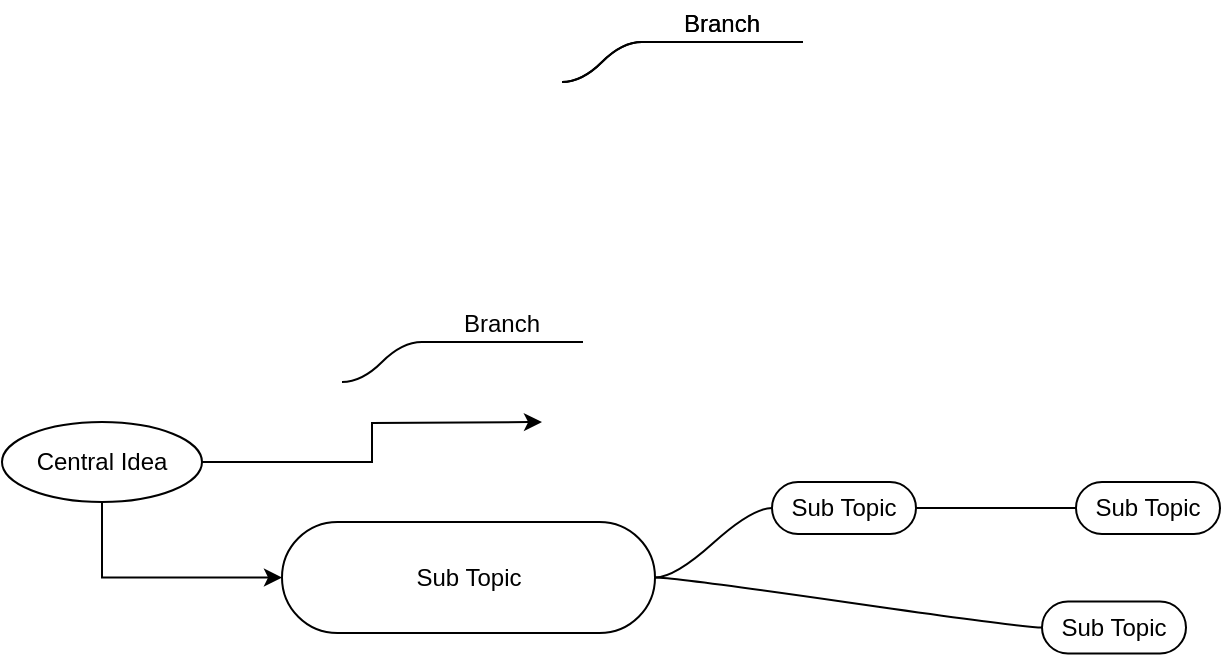 <mxfile version="15.5.9" type="github"><diagram id="l8hXMBHkgcEJcSW0mbfh" name="Page-1"><mxGraphModel dx="1422" dy="762" grid="1" gridSize="10" guides="1" tooltips="1" connect="1" arrows="1" fold="1" page="1" pageScale="1" pageWidth="980" pageHeight="690" math="0" shadow="0"><root><mxCell id="0"/><mxCell id="1" parent="0"/><mxCell id="v3Fr1BDXMQPu-uxNORBo-3" style="edgeStyle=orthogonalEdgeStyle;rounded=0;orthogonalLoop=1;jettySize=auto;html=1;" parent="1" source="v3Fr1BDXMQPu-uxNORBo-2" edge="1"><mxGeometry relative="1" as="geometry"><mxPoint x="470" y="580" as="targetPoint"/></mxGeometry></mxCell><mxCell id="v3Fr1BDXMQPu-uxNORBo-31" style="edgeStyle=orthogonalEdgeStyle;rounded=0;orthogonalLoop=1;jettySize=auto;html=1;exitX=0.5;exitY=1;exitDx=0;exitDy=0;entryX=1;entryY=0.5;entryDx=0;entryDy=0;" parent="1" source="v3Fr1BDXMQPu-uxNORBo-2" target="v3Fr1BDXMQPu-uxNORBo-6" edge="1"><mxGeometry relative="1" as="geometry"/></mxCell><mxCell id="v3Fr1BDXMQPu-uxNORBo-2" value="Central Idea" style="ellipse;whiteSpace=wrap;html=1;align=center;newEdgeStyle={&quot;edgeStyle&quot;:&quot;entityRelationEdgeStyle&quot;,&quot;startArrow&quot;:&quot;none&quot;,&quot;endArrow&quot;:&quot;none&quot;,&quot;segment&quot;:10,&quot;curved&quot;:1};treeFolding=1;treeMoving=1;" parent="1" vertex="1"><mxGeometry x="200" y="580" width="100" height="40" as="geometry"/></mxCell><mxCell id="v3Fr1BDXMQPu-uxNORBo-4" value="Branch" style="whiteSpace=wrap;html=1;shape=partialRectangle;top=0;left=0;bottom=1;right=0;points=[[0,1],[1,1]];fillColor=none;align=center;verticalAlign=bottom;routingCenterY=0.5;snapToPoint=1;recursiveResize=0;autosize=1;treeFolding=1;treeMoving=1;newEdgeStyle={&quot;edgeStyle&quot;:&quot;entityRelationEdgeStyle&quot;,&quot;startArrow&quot;:&quot;none&quot;,&quot;endArrow&quot;:&quot;none&quot;,&quot;segment&quot;:10,&quot;curved&quot;:1};" parent="1" vertex="1"><mxGeometry x="410" y="520" width="80" height="20" as="geometry"/></mxCell><mxCell id="v3Fr1BDXMQPu-uxNORBo-5" value="" style="edgeStyle=entityRelationEdgeStyle;startArrow=none;endArrow=none;segment=10;curved=1;" parent="1" target="v3Fr1BDXMQPu-uxNORBo-4" edge="1"><mxGeometry relative="1" as="geometry"><mxPoint x="370" y="560" as="sourcePoint"/></mxGeometry></mxCell><mxCell id="v3Fr1BDXMQPu-uxNORBo-6" value="Sub Topic" style="whiteSpace=wrap;html=1;rounded=1;arcSize=50;align=center;verticalAlign=middle;strokeWidth=1;autosize=1;spacing=4;treeFolding=1;treeMoving=1;newEdgeStyle={&quot;edgeStyle&quot;:&quot;entityRelationEdgeStyle&quot;,&quot;startArrow&quot;:&quot;none&quot;,&quot;endArrow&quot;:&quot;none&quot;,&quot;segment&quot;:10,&quot;curved&quot;:1};direction=west;" parent="1" vertex="1"><mxGeometry x="340" y="630" width="186.5" height="55.5" as="geometry"/></mxCell><mxCell id="v3Fr1BDXMQPu-uxNORBo-10" value="Sub Topic" style="whiteSpace=wrap;html=1;rounded=1;arcSize=50;align=center;verticalAlign=middle;strokeWidth=1;autosize=1;spacing=4;treeFolding=1;treeMoving=1;newEdgeStyle={&quot;edgeStyle&quot;:&quot;entityRelationEdgeStyle&quot;,&quot;startArrow&quot;:&quot;none&quot;,&quot;endArrow&quot;:&quot;none&quot;,&quot;segment&quot;:10,&quot;curved&quot;:1};" parent="1" vertex="1"><mxGeometry x="585" y="610" width="72" height="26" as="geometry"/></mxCell><mxCell id="v3Fr1BDXMQPu-uxNORBo-11" value="" style="edgeStyle=entityRelationEdgeStyle;startArrow=none;endArrow=none;segment=10;curved=1;exitX=0;exitY=0.5;exitDx=0;exitDy=0;" parent="1" source="v3Fr1BDXMQPu-uxNORBo-6" target="v3Fr1BDXMQPu-uxNORBo-10" edge="1"><mxGeometry relative="1" as="geometry"><mxPoint x="570" y="660" as="sourcePoint"/></mxGeometry></mxCell><mxCell id="v3Fr1BDXMQPu-uxNORBo-17" value="Sub Topic" style="whiteSpace=wrap;html=1;rounded=1;arcSize=50;align=center;verticalAlign=middle;strokeWidth=1;autosize=1;spacing=4;treeFolding=1;treeMoving=1;newEdgeStyle={&quot;edgeStyle&quot;:&quot;entityRelationEdgeStyle&quot;,&quot;startArrow&quot;:&quot;none&quot;,&quot;endArrow&quot;:&quot;none&quot;,&quot;segment&quot;:10,&quot;curved&quot;:1};" parent="1" vertex="1" collapsed="1"><mxGeometry x="737" y="610" width="72" height="26" as="geometry"/></mxCell><mxCell id="v3Fr1BDXMQPu-uxNORBo-18" value="" style="edgeStyle=entityRelationEdgeStyle;startArrow=none;endArrow=none;segment=10;curved=1;" parent="1" source="v3Fr1BDXMQPu-uxNORBo-10" target="v3Fr1BDXMQPu-uxNORBo-17" edge="1"><mxGeometry relative="1" as="geometry"><mxPoint x="697" y="650" as="sourcePoint"/></mxGeometry></mxCell><mxCell id="v3Fr1BDXMQPu-uxNORBo-21" value="Sub Topic" style="whiteSpace=wrap;html=1;rounded=1;arcSize=50;align=center;verticalAlign=middle;strokeWidth=1;autosize=1;spacing=4;treeFolding=1;treeMoving=1;newEdgeStyle={&quot;edgeStyle&quot;:&quot;entityRelationEdgeStyle&quot;,&quot;startArrow&quot;:&quot;none&quot;,&quot;endArrow&quot;:&quot;none&quot;,&quot;segment&quot;:10,&quot;curved&quot;:1};" parent="1" vertex="1" visible="0"><mxGeometry x="889" y="610" width="72" height="26" as="geometry"/></mxCell><mxCell id="v3Fr1BDXMQPu-uxNORBo-22" value="" style="edgeStyle=entityRelationEdgeStyle;startArrow=none;endArrow=none;segment=10;curved=1;" parent="1" source="v3Fr1BDXMQPu-uxNORBo-17" target="v3Fr1BDXMQPu-uxNORBo-21" edge="1" visible="0"><mxGeometry relative="1" as="geometry"><mxPoint x="849" y="650" as="sourcePoint"/></mxGeometry></mxCell><mxCell id="v3Fr1BDXMQPu-uxNORBo-23" value="Sub Topic" style="whiteSpace=wrap;html=1;rounded=1;arcSize=50;align=center;verticalAlign=middle;strokeWidth=1;autosize=1;spacing=4;treeFolding=1;treeMoving=1;newEdgeStyle={&quot;edgeStyle&quot;:&quot;entityRelationEdgeStyle&quot;,&quot;startArrow&quot;:&quot;none&quot;,&quot;endArrow&quot;:&quot;none&quot;,&quot;segment&quot;:10,&quot;curved&quot;:1};" parent="1" vertex="1" visible="0"><mxGeometry x="1041" y="610" width="72" height="26" as="geometry"/></mxCell><mxCell id="v3Fr1BDXMQPu-uxNORBo-24" value="" style="edgeStyle=entityRelationEdgeStyle;startArrow=none;endArrow=none;segment=10;curved=1;" parent="1" source="v3Fr1BDXMQPu-uxNORBo-21" target="v3Fr1BDXMQPu-uxNORBo-23" edge="1" visible="0"><mxGeometry relative="1" as="geometry"><mxPoint x="1001" y="650" as="sourcePoint"/></mxGeometry></mxCell><mxCell id="v3Fr1BDXMQPu-uxNORBo-25" value="Sub Topic" style="whiteSpace=wrap;html=1;rounded=1;arcSize=50;align=center;verticalAlign=middle;strokeWidth=1;autosize=1;spacing=4;treeFolding=1;treeMoving=1;newEdgeStyle={&quot;edgeStyle&quot;:&quot;entityRelationEdgeStyle&quot;,&quot;startArrow&quot;:&quot;none&quot;,&quot;endArrow&quot;:&quot;none&quot;,&quot;segment&quot;:10,&quot;curved&quot;:1};" parent="1" vertex="1"><mxGeometry x="720" y="669.75" width="72" height="26" as="geometry"/></mxCell><mxCell id="v3Fr1BDXMQPu-uxNORBo-26" value="" style="edgeStyle=entityRelationEdgeStyle;startArrow=none;endArrow=none;segment=10;curved=1;" parent="1" source="v3Fr1BDXMQPu-uxNORBo-6" target="v3Fr1BDXMQPu-uxNORBo-25" edge="1"><mxGeometry relative="1" as="geometry"><mxPoint x="630" y="709.75" as="sourcePoint"/></mxGeometry></mxCell><mxCell id="v3Fr1BDXMQPu-uxNORBo-27" value="Branch" style="whiteSpace=wrap;html=1;shape=partialRectangle;top=0;left=0;bottom=1;right=0;points=[[0,1],[1,1]];fillColor=none;align=center;verticalAlign=bottom;routingCenterY=0.5;snapToPoint=1;recursiveResize=0;autosize=1;treeFolding=1;treeMoving=1;newEdgeStyle={&quot;edgeStyle&quot;:&quot;entityRelationEdgeStyle&quot;,&quot;startArrow&quot;:&quot;none&quot;,&quot;endArrow&quot;:&quot;none&quot;,&quot;segment&quot;:10,&quot;curved&quot;:1};" parent="1" vertex="1"><mxGeometry x="520" y="370" width="80" height="20" as="geometry"/></mxCell><mxCell id="v3Fr1BDXMQPu-uxNORBo-28" value="" style="edgeStyle=entityRelationEdgeStyle;startArrow=none;endArrow=none;segment=10;curved=1;" parent="1" target="v3Fr1BDXMQPu-uxNORBo-27" edge="1"><mxGeometry relative="1" as="geometry"><mxPoint x="480" y="410" as="sourcePoint"/></mxGeometry></mxCell><mxCell id="v3Fr1BDXMQPu-uxNORBo-29" value="Branch" style="whiteSpace=wrap;html=1;shape=partialRectangle;top=0;left=0;bottom=1;right=0;points=[[0,1],[1,1]];fillColor=none;align=center;verticalAlign=bottom;routingCenterY=0.5;snapToPoint=1;recursiveResize=0;autosize=1;treeFolding=1;treeMoving=1;newEdgeStyle={&quot;edgeStyle&quot;:&quot;entityRelationEdgeStyle&quot;,&quot;startArrow&quot;:&quot;none&quot;,&quot;endArrow&quot;:&quot;none&quot;,&quot;segment&quot;:10,&quot;curved&quot;:1};" parent="1" vertex="1"><mxGeometry x="520" y="370" width="80" height="20" as="geometry"/></mxCell><mxCell id="v3Fr1BDXMQPu-uxNORBo-30" value="" style="edgeStyle=entityRelationEdgeStyle;startArrow=none;endArrow=none;segment=10;curved=1;" parent="1" target="v3Fr1BDXMQPu-uxNORBo-29" edge="1"><mxGeometry relative="1" as="geometry"><mxPoint x="480" y="410" as="sourcePoint"/></mxGeometry></mxCell></root></mxGraphModel></diagram></mxfile>